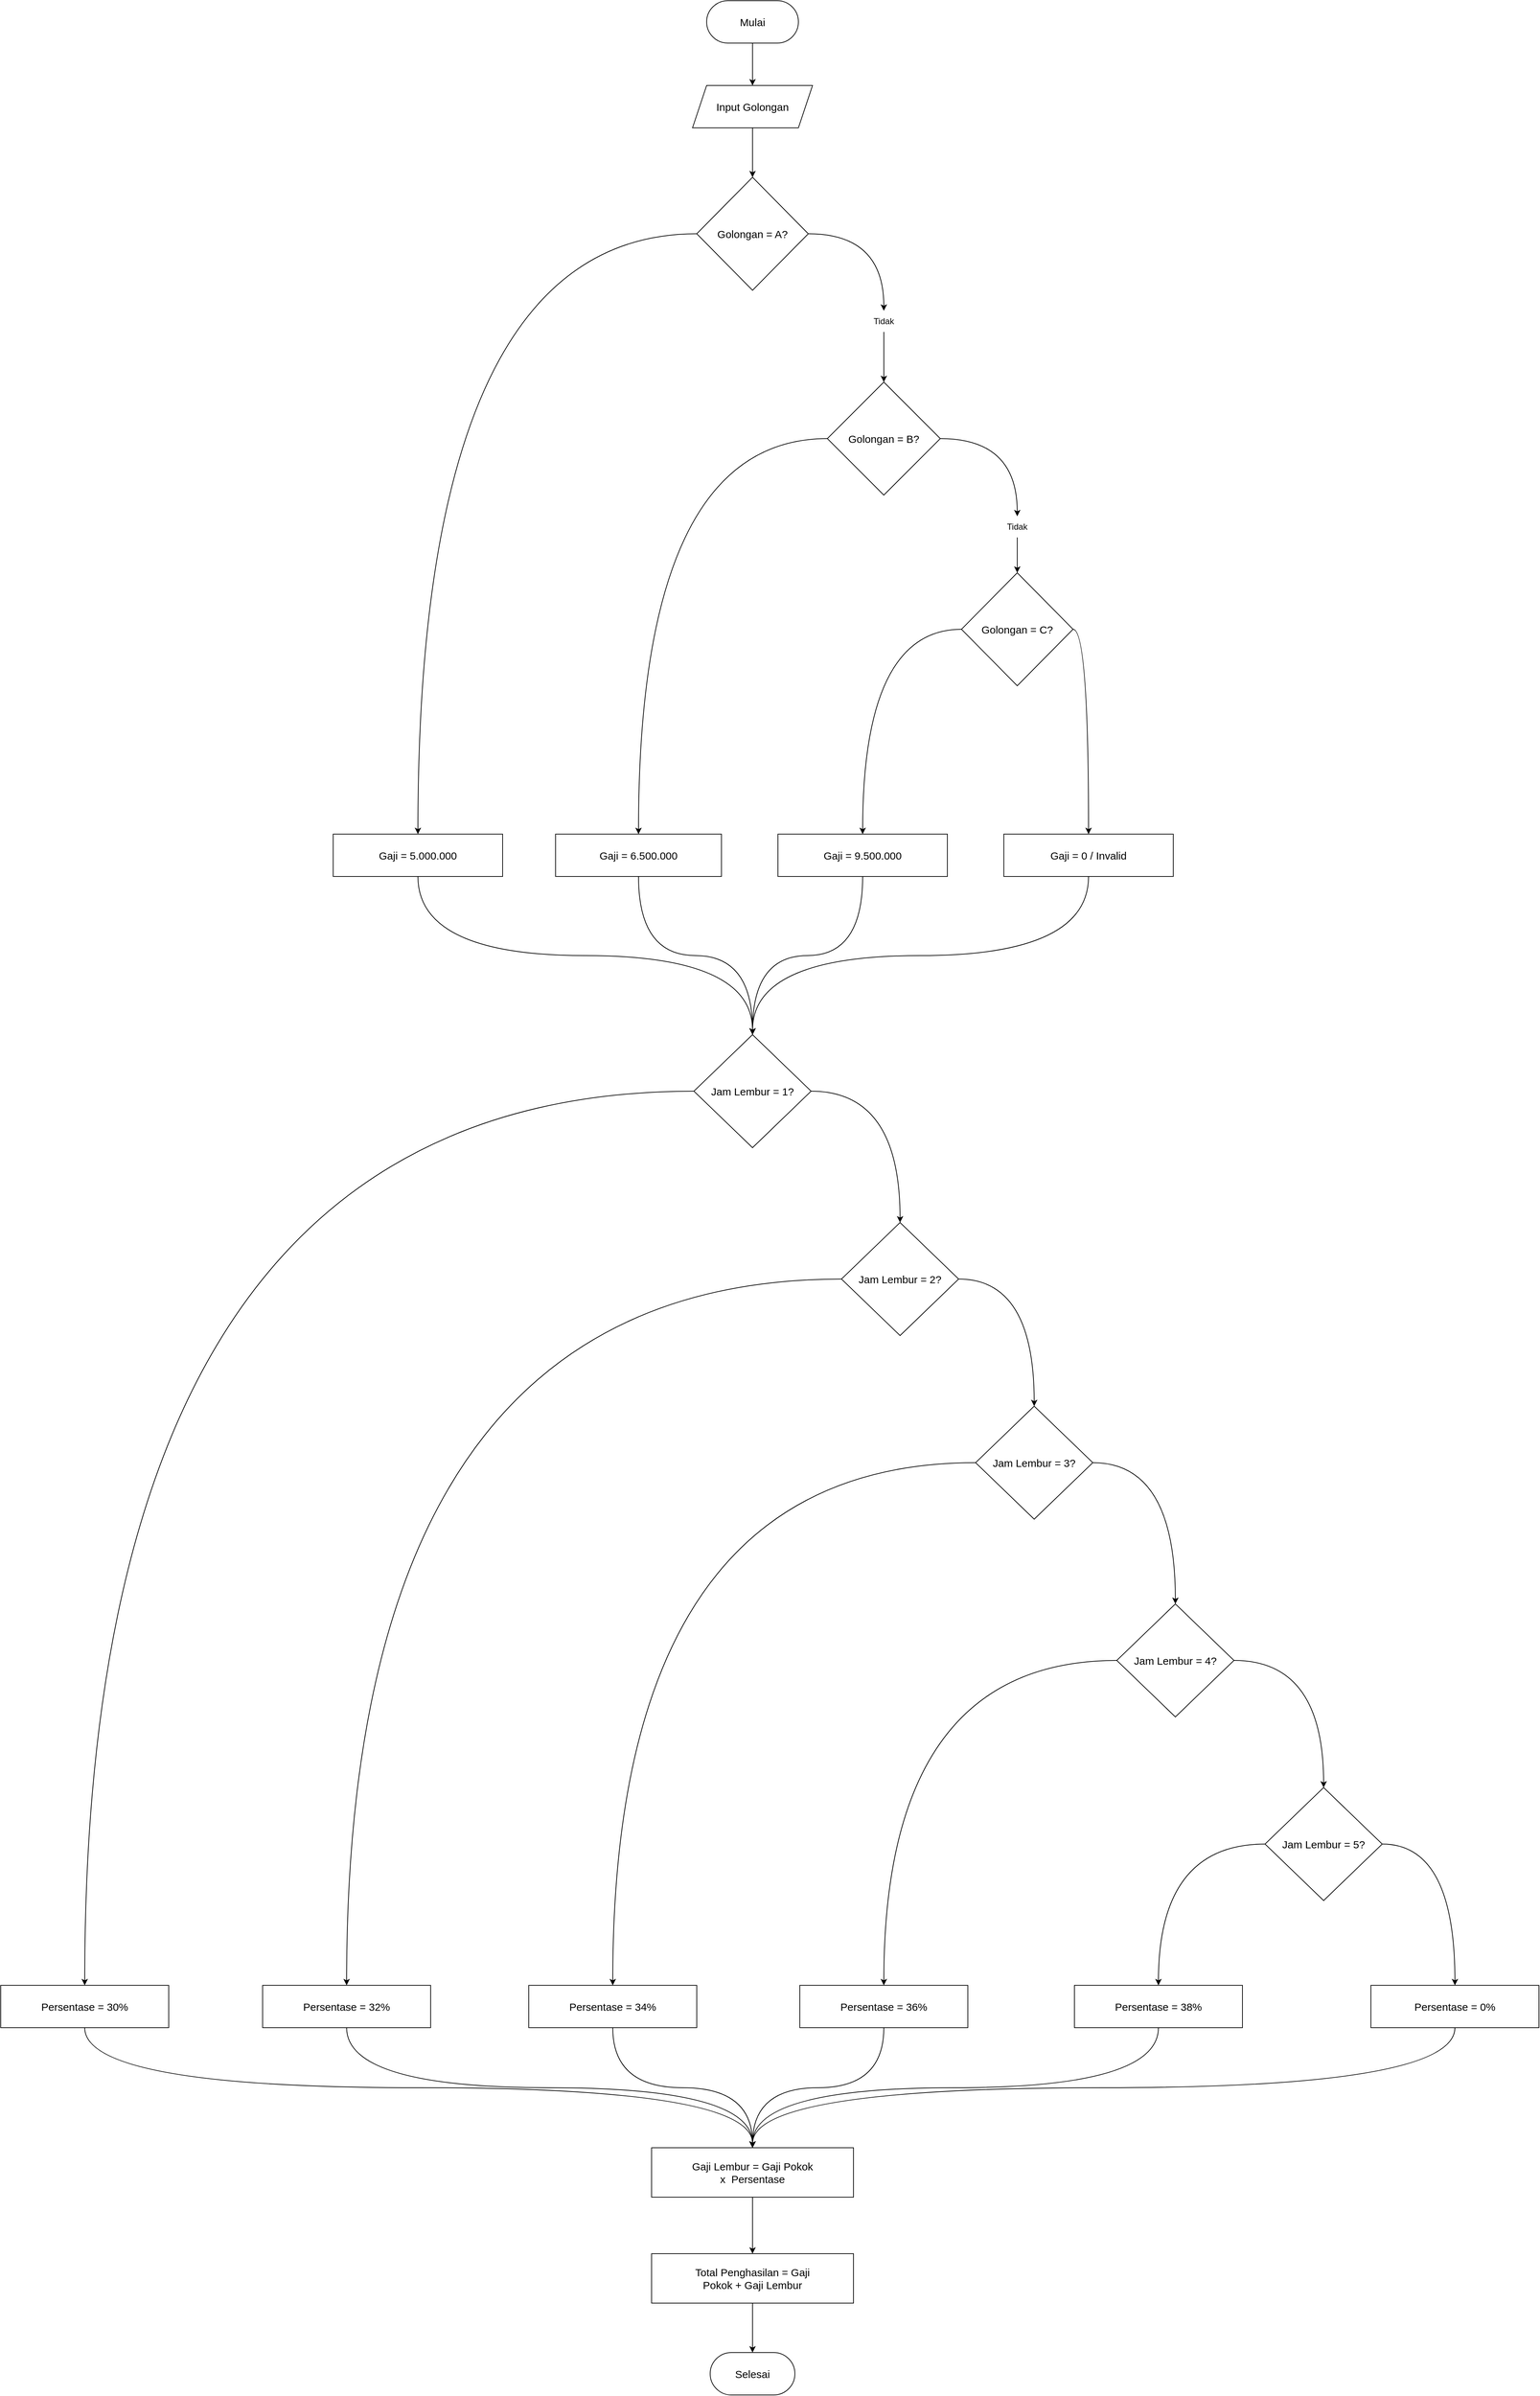 <mxfile version="28.2.5">
  <diagram name="Page-1" id="UwBWOIQTeAo4LYeOZIxf">
    <mxGraphModel dx="1889" dy="912" grid="1" gridSize="10" guides="1" tooltips="1" connect="1" arrows="1" fold="1" page="1" pageScale="1" pageWidth="827" pageHeight="1169" math="0" shadow="0">
      <root>
        <mxCell id="0" />
        <mxCell id="1" parent="0" />
        <mxCell id="pyN2dDHNcmE_-hGfzLAD-3" value="&lt;font style=&quot;font-size: 15px;&quot;&gt;Mulai&lt;/font&gt;" style="rounded=1;whiteSpace=wrap;html=1;arcSize=50;" vertex="1" parent="1">
          <mxGeometry x="349" y="130" width="130" height="60" as="geometry" />
        </mxCell>
        <mxCell id="pyN2dDHNcmE_-hGfzLAD-12" value="" style="edgeStyle=orthogonalEdgeStyle;rounded=0;orthogonalLoop=1;jettySize=auto;html=1;" edge="1" parent="1" source="pyN2dDHNcmE_-hGfzLAD-4" target="pyN2dDHNcmE_-hGfzLAD-11">
          <mxGeometry relative="1" as="geometry" />
        </mxCell>
        <mxCell id="pyN2dDHNcmE_-hGfzLAD-4" value="Input Golongan" style="shape=parallelogram;perimeter=parallelogramPerimeter;whiteSpace=wrap;html=1;fixedSize=1;fontSize=15;" vertex="1" parent="1">
          <mxGeometry x="329" y="250" width="170" height="60" as="geometry" />
        </mxCell>
        <mxCell id="pyN2dDHNcmE_-hGfzLAD-7" value="" style="endArrow=classic;html=1;rounded=0;exitX=0.5;exitY=1;exitDx=0;exitDy=0;entryX=0.5;entryY=0;entryDx=0;entryDy=0;" edge="1" parent="1" source="pyN2dDHNcmE_-hGfzLAD-3" target="pyN2dDHNcmE_-hGfzLAD-4">
          <mxGeometry width="50" height="50" relative="1" as="geometry">
            <mxPoint x="330" y="430" as="sourcePoint" />
            <mxPoint x="380" y="380" as="targetPoint" />
          </mxGeometry>
        </mxCell>
        <mxCell id="pyN2dDHNcmE_-hGfzLAD-14" value="" style="edgeStyle=orthogonalEdgeStyle;rounded=0;orthogonalLoop=1;jettySize=auto;html=1;curved=1;" edge="1" parent="1" source="pyN2dDHNcmE_-hGfzLAD-18" target="pyN2dDHNcmE_-hGfzLAD-13">
          <mxGeometry relative="1" as="geometry" />
        </mxCell>
        <mxCell id="pyN2dDHNcmE_-hGfzLAD-23" value="" style="edgeStyle=orthogonalEdgeStyle;rounded=0;orthogonalLoop=1;jettySize=auto;html=1;curved=1;" edge="1" parent="1" source="pyN2dDHNcmE_-hGfzLAD-11" target="pyN2dDHNcmE_-hGfzLAD-22">
          <mxGeometry relative="1" as="geometry" />
        </mxCell>
        <mxCell id="pyN2dDHNcmE_-hGfzLAD-11" value="Golongan = A?" style="rhombus;whiteSpace=wrap;html=1;fontSize=15;" vertex="1" parent="1">
          <mxGeometry x="335" y="380" width="158" height="160" as="geometry" />
        </mxCell>
        <mxCell id="pyN2dDHNcmE_-hGfzLAD-17" value="" style="edgeStyle=orthogonalEdgeStyle;rounded=0;orthogonalLoop=1;jettySize=auto;html=1;curved=1;" edge="1" parent="1" source="pyN2dDHNcmE_-hGfzLAD-20" target="pyN2dDHNcmE_-hGfzLAD-16">
          <mxGeometry relative="1" as="geometry" />
        </mxCell>
        <mxCell id="pyN2dDHNcmE_-hGfzLAD-25" value="" style="edgeStyle=orthogonalEdgeStyle;rounded=0;orthogonalLoop=1;jettySize=auto;html=1;curved=1;" edge="1" parent="1" source="pyN2dDHNcmE_-hGfzLAD-13" target="pyN2dDHNcmE_-hGfzLAD-24">
          <mxGeometry relative="1" as="geometry" />
        </mxCell>
        <mxCell id="pyN2dDHNcmE_-hGfzLAD-13" value="Golongan = B?" style="rhombus;whiteSpace=wrap;html=1;fontSize=15;" vertex="1" parent="1">
          <mxGeometry x="520" y="670" width="160" height="160" as="geometry" />
        </mxCell>
        <mxCell id="pyN2dDHNcmE_-hGfzLAD-27" value="" style="edgeStyle=orthogonalEdgeStyle;rounded=0;orthogonalLoop=1;jettySize=auto;html=1;curved=1;" edge="1" parent="1" source="pyN2dDHNcmE_-hGfzLAD-16" target="pyN2dDHNcmE_-hGfzLAD-26">
          <mxGeometry relative="1" as="geometry" />
        </mxCell>
        <mxCell id="pyN2dDHNcmE_-hGfzLAD-29" value="" style="edgeStyle=orthogonalEdgeStyle;rounded=0;orthogonalLoop=1;jettySize=auto;html=1;curved=1;exitX=1;exitY=0.5;exitDx=0;exitDy=0;" edge="1" parent="1" source="pyN2dDHNcmE_-hGfzLAD-16" target="pyN2dDHNcmE_-hGfzLAD-28">
          <mxGeometry relative="1" as="geometry" />
        </mxCell>
        <mxCell id="pyN2dDHNcmE_-hGfzLAD-16" value="Golongan = C?" style="rhombus;whiteSpace=wrap;html=1;fontSize=15;" vertex="1" parent="1">
          <mxGeometry x="710" y="940" width="158" height="160" as="geometry" />
        </mxCell>
        <mxCell id="pyN2dDHNcmE_-hGfzLAD-19" value="" style="edgeStyle=orthogonalEdgeStyle;rounded=0;orthogonalLoop=1;jettySize=auto;html=1;curved=1;" edge="1" parent="1" source="pyN2dDHNcmE_-hGfzLAD-11" target="pyN2dDHNcmE_-hGfzLAD-18">
          <mxGeometry relative="1" as="geometry">
            <mxPoint x="482" y="440" as="sourcePoint" />
            <mxPoint x="578" y="630" as="targetPoint" />
          </mxGeometry>
        </mxCell>
        <mxCell id="pyN2dDHNcmE_-hGfzLAD-18" value="Tidak" style="text;html=1;align=center;verticalAlign=middle;whiteSpace=wrap;rounded=0;" vertex="1" parent="1">
          <mxGeometry x="570" y="569" width="60" height="30" as="geometry" />
        </mxCell>
        <mxCell id="pyN2dDHNcmE_-hGfzLAD-21" value="" style="edgeStyle=orthogonalEdgeStyle;rounded=0;orthogonalLoop=1;jettySize=auto;html=1;curved=1;" edge="1" parent="1" source="pyN2dDHNcmE_-hGfzLAD-13" target="pyN2dDHNcmE_-hGfzLAD-20">
          <mxGeometry relative="1" as="geometry">
            <mxPoint x="646" y="700" as="sourcePoint" />
            <mxPoint x="738" y="810" as="targetPoint" />
          </mxGeometry>
        </mxCell>
        <mxCell id="pyN2dDHNcmE_-hGfzLAD-20" value="Tidak" style="text;html=1;align=center;verticalAlign=middle;whiteSpace=wrap;rounded=0;" vertex="1" parent="1">
          <mxGeometry x="759" y="860" width="60" height="30" as="geometry" />
        </mxCell>
        <mxCell id="pyN2dDHNcmE_-hGfzLAD-22" value="Gaji = 5.000.000" style="whiteSpace=wrap;html=1;fontSize=15;" vertex="1" parent="1">
          <mxGeometry x="-180" y="1310" width="240" height="60" as="geometry" />
        </mxCell>
        <mxCell id="pyN2dDHNcmE_-hGfzLAD-42" value="" style="edgeStyle=orthogonalEdgeStyle;rounded=0;orthogonalLoop=1;jettySize=auto;html=1;curved=1;exitX=0.5;exitY=1;exitDx=0;exitDy=0;entryX=0.5;entryY=0;entryDx=0;entryDy=0;" edge="1" parent="1" source="pyN2dDHNcmE_-hGfzLAD-24" target="pyN2dDHNcmE_-hGfzLAD-48">
          <mxGeometry relative="1" as="geometry">
            <mxPoint x="404.144" y="1578.2" as="targetPoint" />
          </mxGeometry>
        </mxCell>
        <mxCell id="pyN2dDHNcmE_-hGfzLAD-24" value="Gaji = 6.500.000" style="whiteSpace=wrap;html=1;fontSize=15;" vertex="1" parent="1">
          <mxGeometry x="135" y="1310" width="235" height="60" as="geometry" />
        </mxCell>
        <mxCell id="pyN2dDHNcmE_-hGfzLAD-37" value="" style="edgeStyle=orthogonalEdgeStyle;rounded=0;orthogonalLoop=1;jettySize=auto;html=1;curved=1;exitX=0.5;exitY=1;exitDx=0;exitDy=0;entryX=0.5;entryY=0;entryDx=0;entryDy=0;" edge="1" parent="1" source="pyN2dDHNcmE_-hGfzLAD-26" target="pyN2dDHNcmE_-hGfzLAD-48">
          <mxGeometry relative="1" as="geometry">
            <mxPoint x="434.944" y="1577.66" as="targetPoint" />
          </mxGeometry>
        </mxCell>
        <mxCell id="pyN2dDHNcmE_-hGfzLAD-26" value="Gaji = 9.500.000" style="whiteSpace=wrap;html=1;fontSize=15;" vertex="1" parent="1">
          <mxGeometry x="450" y="1310" width="240" height="60" as="geometry" />
        </mxCell>
        <mxCell id="pyN2dDHNcmE_-hGfzLAD-44" value="" style="edgeStyle=orthogonalEdgeStyle;rounded=0;orthogonalLoop=1;jettySize=auto;html=1;curved=1;entryX=0.5;entryY=0;entryDx=0;entryDy=0;exitX=0.5;exitY=1;exitDx=0;exitDy=0;" edge="1" parent="1" source="pyN2dDHNcmE_-hGfzLAD-28" target="pyN2dDHNcmE_-hGfzLAD-48">
          <mxGeometry relative="1" as="geometry">
            <mxPoint x="472.256" y="1578.32" as="targetPoint" />
          </mxGeometry>
        </mxCell>
        <mxCell id="pyN2dDHNcmE_-hGfzLAD-28" value="Gaji = 0 / Invalid" style="whiteSpace=wrap;html=1;fontSize=15;" vertex="1" parent="1">
          <mxGeometry x="770" y="1310" width="240" height="60" as="geometry" />
        </mxCell>
        <mxCell id="pyN2dDHNcmE_-hGfzLAD-34" value="" style="edgeStyle=orthogonalEdgeStyle;rounded=0;orthogonalLoop=1;jettySize=auto;html=1;curved=1;exitX=0.5;exitY=1;exitDx=0;exitDy=0;" edge="1" parent="1" source="pyN2dDHNcmE_-hGfzLAD-22" target="pyN2dDHNcmE_-hGfzLAD-48">
          <mxGeometry relative="1" as="geometry">
            <mxPoint y="1180" as="sourcePoint" />
            <mxPoint x="370" y="1580.0" as="targetPoint" />
          </mxGeometry>
        </mxCell>
        <mxCell id="pyN2dDHNcmE_-hGfzLAD-50" value="" style="edgeStyle=orthogonalEdgeStyle;rounded=0;orthogonalLoop=1;jettySize=auto;html=1;curved=1;" edge="1" parent="1" source="pyN2dDHNcmE_-hGfzLAD-48" target="pyN2dDHNcmE_-hGfzLAD-49">
          <mxGeometry relative="1" as="geometry" />
        </mxCell>
        <mxCell id="pyN2dDHNcmE_-hGfzLAD-59" value="" style="edgeStyle=orthogonalEdgeStyle;rounded=0;orthogonalLoop=1;jettySize=auto;html=1;curved=1;" edge="1" parent="1" source="pyN2dDHNcmE_-hGfzLAD-48" target="pyN2dDHNcmE_-hGfzLAD-58">
          <mxGeometry relative="1" as="geometry" />
        </mxCell>
        <mxCell id="pyN2dDHNcmE_-hGfzLAD-48" value="&lt;font&gt;Jam Lembur = 1?&lt;/font&gt;" style="rhombus;whiteSpace=wrap;html=1;fontSize=15;" vertex="1" parent="1">
          <mxGeometry x="331" y="1594" width="166" height="160" as="geometry" />
        </mxCell>
        <mxCell id="pyN2dDHNcmE_-hGfzLAD-52" value="" style="edgeStyle=orthogonalEdgeStyle;rounded=0;orthogonalLoop=1;jettySize=auto;html=1;curved=1;" edge="1" parent="1" source="pyN2dDHNcmE_-hGfzLAD-49" target="pyN2dDHNcmE_-hGfzLAD-51">
          <mxGeometry relative="1" as="geometry" />
        </mxCell>
        <mxCell id="pyN2dDHNcmE_-hGfzLAD-68" value="" style="edgeStyle=orthogonalEdgeStyle;rounded=0;orthogonalLoop=1;jettySize=auto;html=1;curved=1;" edge="1" parent="1" source="pyN2dDHNcmE_-hGfzLAD-49" target="pyN2dDHNcmE_-hGfzLAD-62">
          <mxGeometry relative="1" as="geometry">
            <mxPoint x="370" y="1960" as="targetPoint" />
          </mxGeometry>
        </mxCell>
        <mxCell id="pyN2dDHNcmE_-hGfzLAD-49" value="&lt;font&gt;Jam Lembur = 2?&lt;/font&gt;" style="rhombus;whiteSpace=wrap;html=1;fontSize=15;" vertex="1" parent="1">
          <mxGeometry x="540" y="1860" width="166" height="160" as="geometry" />
        </mxCell>
        <mxCell id="pyN2dDHNcmE_-hGfzLAD-54" value="" style="edgeStyle=orthogonalEdgeStyle;rounded=0;orthogonalLoop=1;jettySize=auto;html=1;curved=1;" edge="1" parent="1" source="pyN2dDHNcmE_-hGfzLAD-51" target="pyN2dDHNcmE_-hGfzLAD-53">
          <mxGeometry relative="1" as="geometry" />
        </mxCell>
        <mxCell id="pyN2dDHNcmE_-hGfzLAD-70" value="" style="edgeStyle=orthogonalEdgeStyle;rounded=0;orthogonalLoop=1;jettySize=auto;html=1;curved=1;entryX=0.5;entryY=0;entryDx=0;entryDy=0;" edge="1" parent="1" source="pyN2dDHNcmE_-hGfzLAD-51" target="pyN2dDHNcmE_-hGfzLAD-63">
          <mxGeometry relative="1" as="geometry">
            <mxPoint x="567.0" y="2200" as="targetPoint" />
          </mxGeometry>
        </mxCell>
        <mxCell id="pyN2dDHNcmE_-hGfzLAD-51" value="&lt;font&gt;Jam Lembur = 3?&lt;/font&gt;" style="rhombus;whiteSpace=wrap;html=1;fontSize=15;" vertex="1" parent="1">
          <mxGeometry x="730" y="2120" width="166" height="160" as="geometry" />
        </mxCell>
        <mxCell id="pyN2dDHNcmE_-hGfzLAD-57" value="" style="edgeStyle=orthogonalEdgeStyle;rounded=0;orthogonalLoop=1;jettySize=auto;html=1;curved=1;" edge="1" parent="1" source="pyN2dDHNcmE_-hGfzLAD-53" target="pyN2dDHNcmE_-hGfzLAD-56">
          <mxGeometry relative="1" as="geometry" />
        </mxCell>
        <mxCell id="pyN2dDHNcmE_-hGfzLAD-72" value="" style="edgeStyle=orthogonalEdgeStyle;rounded=0;orthogonalLoop=1;jettySize=auto;html=1;curved=1;entryX=0.5;entryY=0;entryDx=0;entryDy=0;" edge="1" parent="1" source="pyN2dDHNcmE_-hGfzLAD-53" target="pyN2dDHNcmE_-hGfzLAD-64">
          <mxGeometry relative="1" as="geometry">
            <mxPoint x="767.0" y="2480" as="targetPoint" />
          </mxGeometry>
        </mxCell>
        <mxCell id="pyN2dDHNcmE_-hGfzLAD-53" value="&lt;font&gt;Jam Lembur = 4?&lt;/font&gt;" style="rhombus;whiteSpace=wrap;html=1;fontSize=15;" vertex="1" parent="1">
          <mxGeometry x="930" y="2400" width="166" height="160" as="geometry" />
        </mxCell>
        <mxCell id="pyN2dDHNcmE_-hGfzLAD-74" value="" style="edgeStyle=orthogonalEdgeStyle;rounded=0;orthogonalLoop=1;jettySize=auto;html=1;curved=1;entryX=0.5;entryY=0;entryDx=0;entryDy=0;" edge="1" parent="1" source="pyN2dDHNcmE_-hGfzLAD-56" target="pyN2dDHNcmE_-hGfzLAD-65">
          <mxGeometry relative="1" as="geometry">
            <mxPoint x="977" y="2740" as="targetPoint" />
          </mxGeometry>
        </mxCell>
        <mxCell id="pyN2dDHNcmE_-hGfzLAD-76" value="" style="edgeStyle=orthogonalEdgeStyle;rounded=0;orthogonalLoop=1;jettySize=auto;html=1;curved=1;entryX=0.5;entryY=0;entryDx=0;entryDy=0;exitX=1;exitY=0.5;exitDx=0;exitDy=0;" edge="1" parent="1" source="pyN2dDHNcmE_-hGfzLAD-56" target="pyN2dDHNcmE_-hGfzLAD-66">
          <mxGeometry relative="1" as="geometry">
            <mxPoint x="1469" y="2740" as="targetPoint" />
          </mxGeometry>
        </mxCell>
        <mxCell id="pyN2dDHNcmE_-hGfzLAD-56" value="&lt;font&gt;Jam Lembur = 5?&lt;/font&gt;" style="rhombus;whiteSpace=wrap;html=1;fontSize=15;" vertex="1" parent="1">
          <mxGeometry x="1140" y="2660" width="166" height="160" as="geometry" />
        </mxCell>
        <mxCell id="pyN2dDHNcmE_-hGfzLAD-79" value="" style="edgeStyle=orthogonalEdgeStyle;rounded=0;orthogonalLoop=1;jettySize=auto;html=1;curved=1;entryX=0.5;entryY=0;entryDx=0;entryDy=0;exitX=0.5;exitY=1;exitDx=0;exitDy=0;" edge="1" parent="1" source="pyN2dDHNcmE_-hGfzLAD-58" target="pyN2dDHNcmE_-hGfzLAD-77">
          <mxGeometry relative="1" as="geometry">
            <mxPoint x="-451" y="3110" as="targetPoint" />
          </mxGeometry>
        </mxCell>
        <mxCell id="pyN2dDHNcmE_-hGfzLAD-58" value="Persentase = 30%" style="whiteSpace=wrap;html=1;fontSize=15;" vertex="1" parent="1">
          <mxGeometry x="-651" y="2940" width="238" height="60" as="geometry" />
        </mxCell>
        <mxCell id="pyN2dDHNcmE_-hGfzLAD-83" value="" style="edgeStyle=orthogonalEdgeStyle;rounded=0;orthogonalLoop=1;jettySize=auto;html=1;curved=1;entryX=0.5;entryY=0;entryDx=0;entryDy=0;exitX=0.5;exitY=1;exitDx=0;exitDy=0;" edge="1" parent="1" source="pyN2dDHNcmE_-hGfzLAD-62" target="pyN2dDHNcmE_-hGfzLAD-77">
          <mxGeometry relative="1" as="geometry">
            <mxPoint x="-91" y="3110" as="targetPoint" />
          </mxGeometry>
        </mxCell>
        <mxCell id="pyN2dDHNcmE_-hGfzLAD-62" value="Persentase = 32%" style="whiteSpace=wrap;html=1;fontSize=15;" vertex="1" parent="1">
          <mxGeometry x="-280" y="2940" width="238" height="60" as="geometry" />
        </mxCell>
        <mxCell id="pyN2dDHNcmE_-hGfzLAD-85" value="" style="edgeStyle=orthogonalEdgeStyle;rounded=0;orthogonalLoop=1;jettySize=auto;html=1;curved=1;entryX=0.5;entryY=0;entryDx=0;entryDy=0;" edge="1" parent="1" source="pyN2dDHNcmE_-hGfzLAD-63" target="pyN2dDHNcmE_-hGfzLAD-77">
          <mxGeometry relative="1" as="geometry">
            <mxPoint x="269" y="3110" as="targetPoint" />
          </mxGeometry>
        </mxCell>
        <mxCell id="pyN2dDHNcmE_-hGfzLAD-63" value="Persentase = 34%" style="whiteSpace=wrap;html=1;fontSize=15;" vertex="1" parent="1">
          <mxGeometry x="97" y="2940" width="238" height="60" as="geometry" />
        </mxCell>
        <mxCell id="pyN2dDHNcmE_-hGfzLAD-87" value="" style="edgeStyle=orthogonalEdgeStyle;rounded=0;orthogonalLoop=1;jettySize=auto;html=1;curved=1;entryX=0.5;entryY=0;entryDx=0;entryDy=0;" edge="1" parent="1" source="pyN2dDHNcmE_-hGfzLAD-64" target="pyN2dDHNcmE_-hGfzLAD-77">
          <mxGeometry relative="1" as="geometry">
            <mxPoint x="651" y="3110" as="targetPoint" />
          </mxGeometry>
        </mxCell>
        <mxCell id="pyN2dDHNcmE_-hGfzLAD-64" value="Persentase = 36%" style="whiteSpace=wrap;html=1;fontSize=15;" vertex="1" parent="1">
          <mxGeometry x="481" y="2940" width="238" height="60" as="geometry" />
        </mxCell>
        <mxCell id="pyN2dDHNcmE_-hGfzLAD-89" value="" style="edgeStyle=orthogonalEdgeStyle;rounded=0;orthogonalLoop=1;jettySize=auto;html=1;curved=1;entryX=0.5;entryY=0;entryDx=0;entryDy=0;exitX=0.5;exitY=1;exitDx=0;exitDy=0;" edge="1" parent="1" source="pyN2dDHNcmE_-hGfzLAD-65" target="pyN2dDHNcmE_-hGfzLAD-77">
          <mxGeometry relative="1" as="geometry">
            <mxPoint x="1015" y="3110" as="targetPoint" />
          </mxGeometry>
        </mxCell>
        <mxCell id="pyN2dDHNcmE_-hGfzLAD-65" value="Persentase = 38%" style="whiteSpace=wrap;html=1;fontSize=15;" vertex="1" parent="1">
          <mxGeometry x="870" y="2940" width="238" height="60" as="geometry" />
        </mxCell>
        <mxCell id="pyN2dDHNcmE_-hGfzLAD-91" value="" style="edgeStyle=orthogonalEdgeStyle;rounded=0;orthogonalLoop=1;jettySize=auto;html=1;curved=1;entryX=0.5;entryY=0;entryDx=0;entryDy=0;exitX=0.5;exitY=1;exitDx=0;exitDy=0;" edge="1" parent="1" source="pyN2dDHNcmE_-hGfzLAD-66" target="pyN2dDHNcmE_-hGfzLAD-77">
          <mxGeometry relative="1" as="geometry">
            <mxPoint x="1389" y="3110" as="targetPoint" />
          </mxGeometry>
        </mxCell>
        <mxCell id="pyN2dDHNcmE_-hGfzLAD-66" value="Persentase = 0%" style="whiteSpace=wrap;html=1;fontSize=15;" vertex="1" parent="1">
          <mxGeometry x="1290" y="2940" width="238" height="60" as="geometry" />
        </mxCell>
        <mxCell id="pyN2dDHNcmE_-hGfzLAD-95" value="" style="edgeStyle=orthogonalEdgeStyle;rounded=0;orthogonalLoop=1;jettySize=auto;html=1;" edge="1" parent="1" source="pyN2dDHNcmE_-hGfzLAD-77" target="pyN2dDHNcmE_-hGfzLAD-94">
          <mxGeometry relative="1" as="geometry" />
        </mxCell>
        <mxCell id="pyN2dDHNcmE_-hGfzLAD-77" value="&lt;font style=&quot;font-size: 15px;&quot;&gt;Gaji Lembur = Gaji Pokok&lt;/font&gt;&lt;div&gt;&lt;font style=&quot;font-size: 15px;&quot;&gt;x&amp;nbsp; Persentase&lt;/font&gt;&lt;/div&gt;" style="rounded=0;whiteSpace=wrap;html=1;" vertex="1" parent="1">
          <mxGeometry x="271" y="3170" width="286" height="70" as="geometry" />
        </mxCell>
        <mxCell id="pyN2dDHNcmE_-hGfzLAD-105" value="" style="edgeStyle=orthogonalEdgeStyle;rounded=0;orthogonalLoop=1;jettySize=auto;html=1;" edge="1" parent="1" source="pyN2dDHNcmE_-hGfzLAD-94" target="pyN2dDHNcmE_-hGfzLAD-104">
          <mxGeometry relative="1" as="geometry" />
        </mxCell>
        <mxCell id="pyN2dDHNcmE_-hGfzLAD-94" value="&lt;span style=&quot;font-size: 15px;&quot;&gt;Total Penghasilan = Gaji&lt;/span&gt;&lt;div&gt;&lt;span style=&quot;font-size: 15px;&quot;&gt;Pokok + Gaji Lembur&lt;/span&gt;&lt;/div&gt;" style="rounded=0;whiteSpace=wrap;html=1;" vertex="1" parent="1">
          <mxGeometry x="271" y="3320" width="286" height="70" as="geometry" />
        </mxCell>
        <mxCell id="pyN2dDHNcmE_-hGfzLAD-104" value="&lt;font style=&quot;font-size: 15px;&quot;&gt;Selesai&lt;/font&gt;" style="rounded=1;whiteSpace=wrap;html=1;arcSize=50;" vertex="1" parent="1">
          <mxGeometry x="354" y="3460" width="120" height="60" as="geometry" />
        </mxCell>
      </root>
    </mxGraphModel>
  </diagram>
</mxfile>
